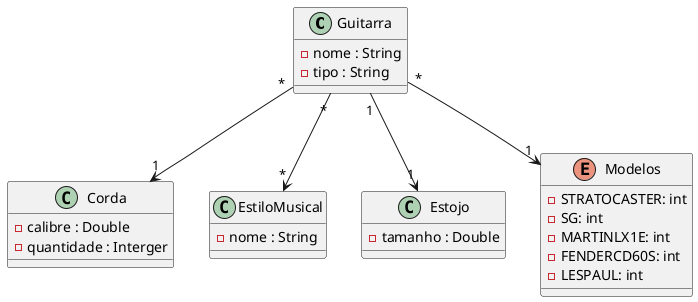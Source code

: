 @startuml

class Guitarra{
    - nome : String
    - tipo : String
}

class Corda{
    - calibre : Double
    - quantidade : Interger
}

class EstiloMusical{
    - nome : String
}

class Estojo{
    - tamanho : Double
}

enum Modelos{

    - STRATOCASTER: int
    - SG: int
    - MARTINLX1E: int
    - FENDERCD60S: int
    - LESPAUL: int

}

'relacionamento'

Guitarra "*" --> "1" Corda
Guitarra "*" --> "1" Modelos

Guitarra "*" --> "*" EstiloMusical

Guitarra "1" --> "1" Estojo

@enduml
